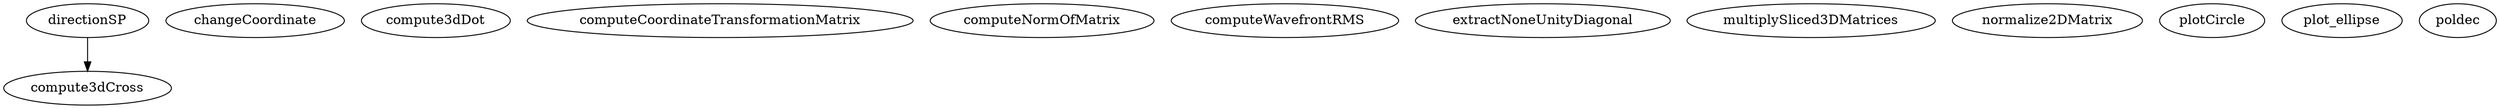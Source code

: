 /* Created by mdot for Matlab */
digraph m2html {
  directionSP -> compute3dCross;

  changeCoordinate [URL="changeCoordinate.html"];
  compute3dCross [URL="compute3dCross.html"];
  compute3dDot [URL="compute3dDot.html"];
  computeCoordinateTransformationMatrix [URL="computeCoordinateTransformationMatrix.html"];
  computeNormOfMatrix [URL="computeNormOfMatrix.html"];
  computeWavefrontRMS [URL="computeWavefrontRMS.html"];
  directionSP [URL="directionSP.html"];
  extractNoneUnityDiagonal [URL="extractNoneUnityDiagonal.html"];
  multiplySliced3DMatrices [URL="multiplySliced3DMatrices.html"];
  normalize2DMatrix [URL="normalize2DMatrix.html"];
  plotCircle [URL="plotCircle.html"];
  plot_ellipse [URL="plot_ellipse.html"];
  poldec [URL="poldec.html"];
}